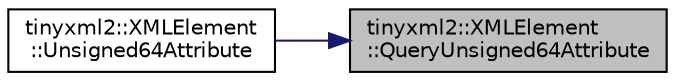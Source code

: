 digraph "tinyxml2::XMLElement::QueryUnsigned64Attribute"
{
 // LATEX_PDF_SIZE
  edge [fontname="Helvetica",fontsize="10",labelfontname="Helvetica",labelfontsize="10"];
  node [fontname="Helvetica",fontsize="10",shape=record];
  rankdir="RL";
  Node1 [label="tinyxml2::XMLElement\l::QueryUnsigned64Attribute",height=0.2,width=0.4,color="black", fillcolor="grey75", style="filled", fontcolor="black",tooltip="See QueryIntAttribute()"];
  Node1 -> Node2 [dir="back",color="midnightblue",fontsize="10",style="solid",fontname="Helvetica"];
  Node2 [label="tinyxml2::XMLElement\l::Unsigned64Attribute",height=0.2,width=0.4,color="black", fillcolor="white", style="filled",URL="$classtinyxml2_1_1XMLElement.html#a226502bab8f1be7ede1fdd255398eb85",tooltip="See IntAttribute()"];
}
